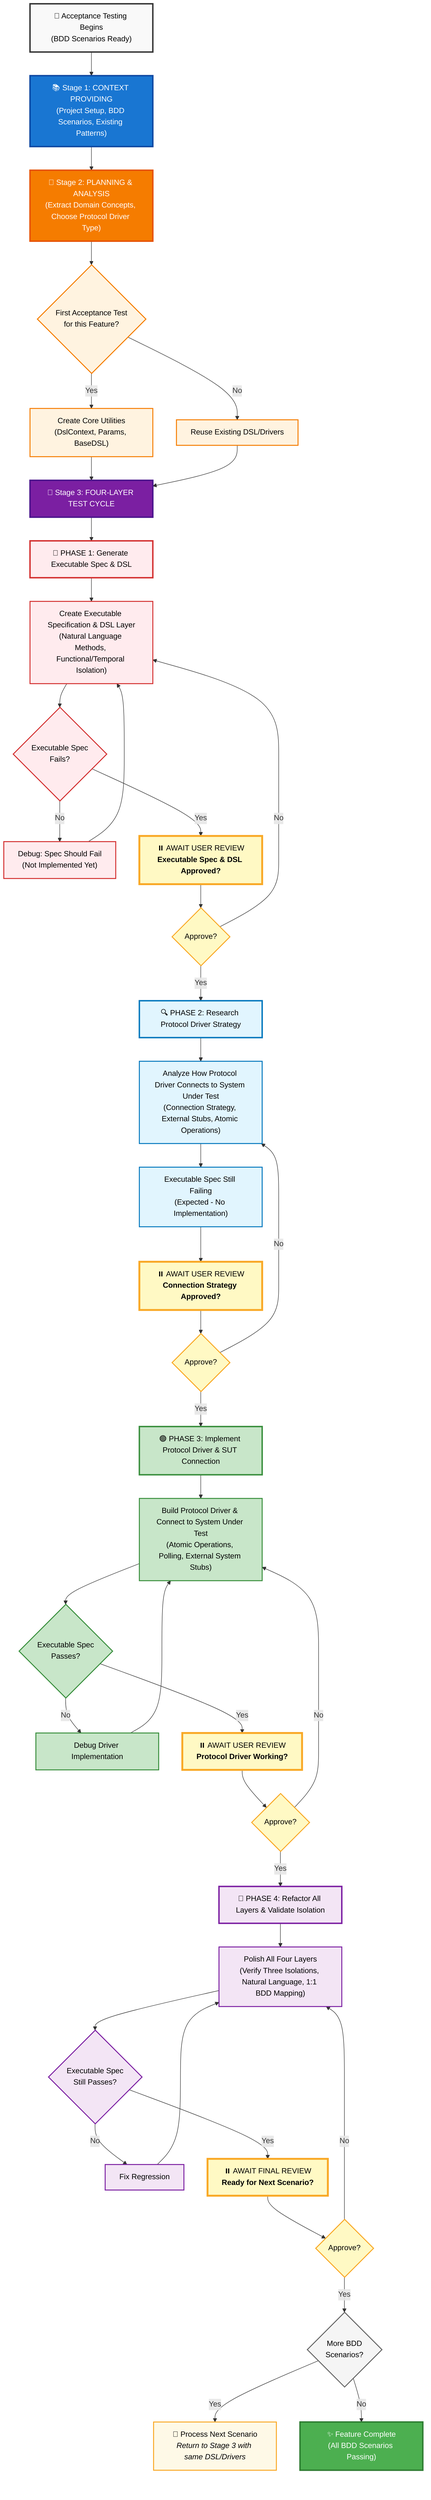 graph TD
    Start["🚀 Acceptance Testing Begins<br/>(BDD Scenarios Ready)"]
    
    Start --> ContextPhase["📚 Stage 1: CONTEXT PROVIDING<br/>(Project Setup, BDD Scenarios, Existing Patterns)"]
    
    ContextPhase --> PlanningPhase["🎯 Stage 2: PLANNING & ANALYSIS<br/>(Extract Domain Concepts, Choose Protocol Driver Type)"]
    
    PlanningPhase --> FirstCheck{"First Acceptance Test<br/>for this Feature?"}
    FirstCheck -->|Yes| CreateUtils["Create Core Utilities<br/>(DslContext, Params, BaseDSL)"]
    FirstCheck -->|No| ReuseUtils["Reuse Existing DSL/Drivers"]
    
    CreateUtils --> ATCycle
    ReuseUtils --> ATCycle
    
    ATCycle["🔄 Stage 3: FOUR-LAYER TEST CYCLE"]
    
    %% PHASE 1 - RED-like
    ATCycle --> Phase1["🔴 PHASE 1: Generate Executable Spec & DSL"]
    Phase1 --> P1_Act["Create Executable Specification & DSL Layer<br/>(Natural Language Methods, Functional/Temporal Isolation)"]
    P1_Act --> P1_Check{"Executable Spec<br/>Fails?"}
    P1_Check -->|No| P1_Fix["Debug: Spec Should Fail<br/>(Not Implemented Yet)"]
    P1_Check -->|Yes| P1_Review
    P1_Fix --> P1_Act
    
    P1_Review["⏸️ AWAIT USER REVIEW<br/><b>Executable Spec & DSL Approved?</b>"]
    P1_Review --> P1_Approve{"Approve?"}
    P1_Approve -->|No| P1_Act
    P1_Approve -->|Yes| Phase2
    
    %% PHASE 2 - Research
    Phase2["🔍 PHASE 2: Research Protocol Driver Strategy"]
    Phase2 --> P2_Act["Analyze How Protocol Driver Connects to System Under Test<br/>(Connection Strategy, External Stubs, Atomic Operations)"]
    P2_Act --> P2_Check["Executable Spec Still Failing<br/>(Expected - No Implementation)"]
    P2_Check --> P2_Review
    
    P2_Review["⏸️ AWAIT USER REVIEW<br/><b>Connection Strategy Approved?</b>"]
    P2_Review --> P2_Approve{"Approve?"}
    P2_Approve -->|No| P2_Act
    P2_Approve -->|Yes| Phase3
    
    %% PHASE 3 - GREEN-like
    Phase3["🟢 PHASE 3: Implement Protocol Driver & SUT Connection"]
    Phase3 --> P3_Act["Build Protocol Driver & Connect to System Under Test<br/>(Atomic Operations, Polling, External System Stubs)"]
    P3_Act --> P3_Check{"Executable Spec<br/>Passes?"}
    P3_Check -->|No| P3_Fix["Debug Driver Implementation"]
    P3_Check -->|Yes| P3_Review
    P3_Fix --> P3_Act
    
    P3_Review["⏸️ AWAIT USER REVIEW<br/><b>Protocol Driver Working?</b>"]
    P3_Review --> P3_Approve{"Approve?"}
    P3_Approve -->|No| P3_Act
    P3_Approve -->|Yes| Phase4
    
    %% PHASE 4 - REFACTOR-like
    Phase4["🧼 PHASE 4: Refactor All Layers & Validate Isolation"]
    Phase4 --> P4_Act["Polish All Four Layers<br/>(Verify Three Isolations, Natural Language, 1:1 BDD Mapping)"]
    P4_Act --> P4_Check{"Executable Spec<br/>Still Passes?"}
    P4_Check -->|No| P4_Fix["Fix Regression"]
    P4_Check -->|Yes| P4_Review
    P4_Fix --> P4_Act
    
    P4_Review["⏸️ AWAIT FINAL REVIEW<br/><b>Ready for Next Scenario?</b>"]
    P4_Review --> P4_Approve{"Approve?"}
    P4_Approve -->|No| P4_Act
    P4_Approve -->|Yes| NextScenario
    
    %% COMPLETION
    NextScenario{"More BDD<br/>Scenarios?"}
    NextScenario -->|Yes| NextInstruction["📌 Process Next Scenario<br/><i>Return to Stage 3 with same DSL/Drivers</i>"]
    NextScenario -->|No| Complete
    
    Complete["✨ Feature Complete<br/>(All BDD Scenarios Passing)"]
    
    %% STYLES - Match AAID colors
    style Start fill:#f9f9f9,stroke:#333,stroke-width:3px,color:#000
    style ContextPhase fill:#1976d2,stroke:#0d47a1,stroke-width:3px,color:#fff
    style PlanningPhase fill:#f57c00,stroke:#e65100,stroke-width:3px,color:#fff
    style FirstCheck fill:#fff3e0,stroke:#f57c00,stroke-width:2px,color:#000
    style CreateUtils fill:#fff3e0,stroke:#f57c00,stroke-width:2px,color:#000
    style ReuseUtils fill:#fff3e0,stroke:#f57c00,stroke-width:2px,color:#000
    style ATCycle fill:#7b1fa2,stroke:#4a148c,stroke-width:3px,color:#fff
    
    %% Phase 1 - Red theme
    style Phase1 fill:#ffebee,stroke:#d32f2f,stroke-width:3px,color:#000
    style P1_Act fill:#ffebee,stroke:#d32f2f,stroke-width:2px,color:#000
    style P1_Check fill:#ffebee,stroke:#d32f2f,stroke-width:2px,color:#000
    style P1_Fix fill:#ffebee,stroke:#d32f2f,stroke-width:2px,color:#000
    style P1_Review fill:#fff9c4,stroke:#f9a825,stroke-width:4px,color:#000
    style P1_Approve fill:#fff9c4,stroke:#f9a825,stroke-width:2px,color:#000
    
    %% Phase 2 - Blue theme (research)
    style Phase2 fill:#e1f5fe,stroke:#0277bd,stroke-width:3px,color:#000
    style P2_Act fill:#e1f5fe,stroke:#0277bd,stroke-width:2px,color:#000
    style P2_Check fill:#e1f5fe,stroke:#0277bd,stroke-width:2px,color:#000
    style P2_Review fill:#fff9c4,stroke:#f9a825,stroke-width:4px,color:#000
    style P2_Approve fill:#fff9c4,stroke:#f9a825,stroke-width:2px,color:#000
    
    %% Phase 3 - Green theme
    style Phase3 fill:#c8e6c9,stroke:#388e3c,stroke-width:3px,color:#000
    style P3_Act fill:#c8e6c9,stroke:#388e3c,stroke-width:2px,color:#000
    style P3_Check fill:#c8e6c9,stroke:#388e3c,stroke-width:2px,color:#000
    style P3_Fix fill:#c8e6c9,stroke:#388e3c,stroke-width:2px,color:#000
    style P3_Review fill:#fff9c4,stroke:#f9a825,stroke-width:4px,color:#000
    style P3_Approve fill:#fff9c4,stroke:#f9a825,stroke-width:2px,color:#000
    
    %% Phase 4 - Purple theme (refactor)
    style Phase4 fill:#f3e5f5,stroke:#7b1fa2,stroke-width:3px,color:#000
    style P4_Act fill:#f3e5f5,stroke:#7b1fa2,stroke-width:2px,color:#000
    style P4_Check fill:#f3e5f5,stroke:#7b1fa2,stroke-width:2px,color:#000
    style P4_Fix fill:#f3e5f5,stroke:#7b1fa2,stroke-width:2px,color:#000
    style P4_Review fill:#fff9c4,stroke:#f9a825,stroke-width:4px,color:#000
    style P4_Approve fill:#fff9c4,stroke:#f9a825,stroke-width:2px,color:#000
    
    %% Completion
    style NextScenario fill:#f5f5f5,stroke:#666,stroke-width:2px,color:#000
    style NextInstruction fill:#fef9e7,stroke:#f9a825,stroke-width:2px,color:#000
    style Complete fill:#4caf50,stroke:#2e7d32,stroke-width:3px,color:#fff
